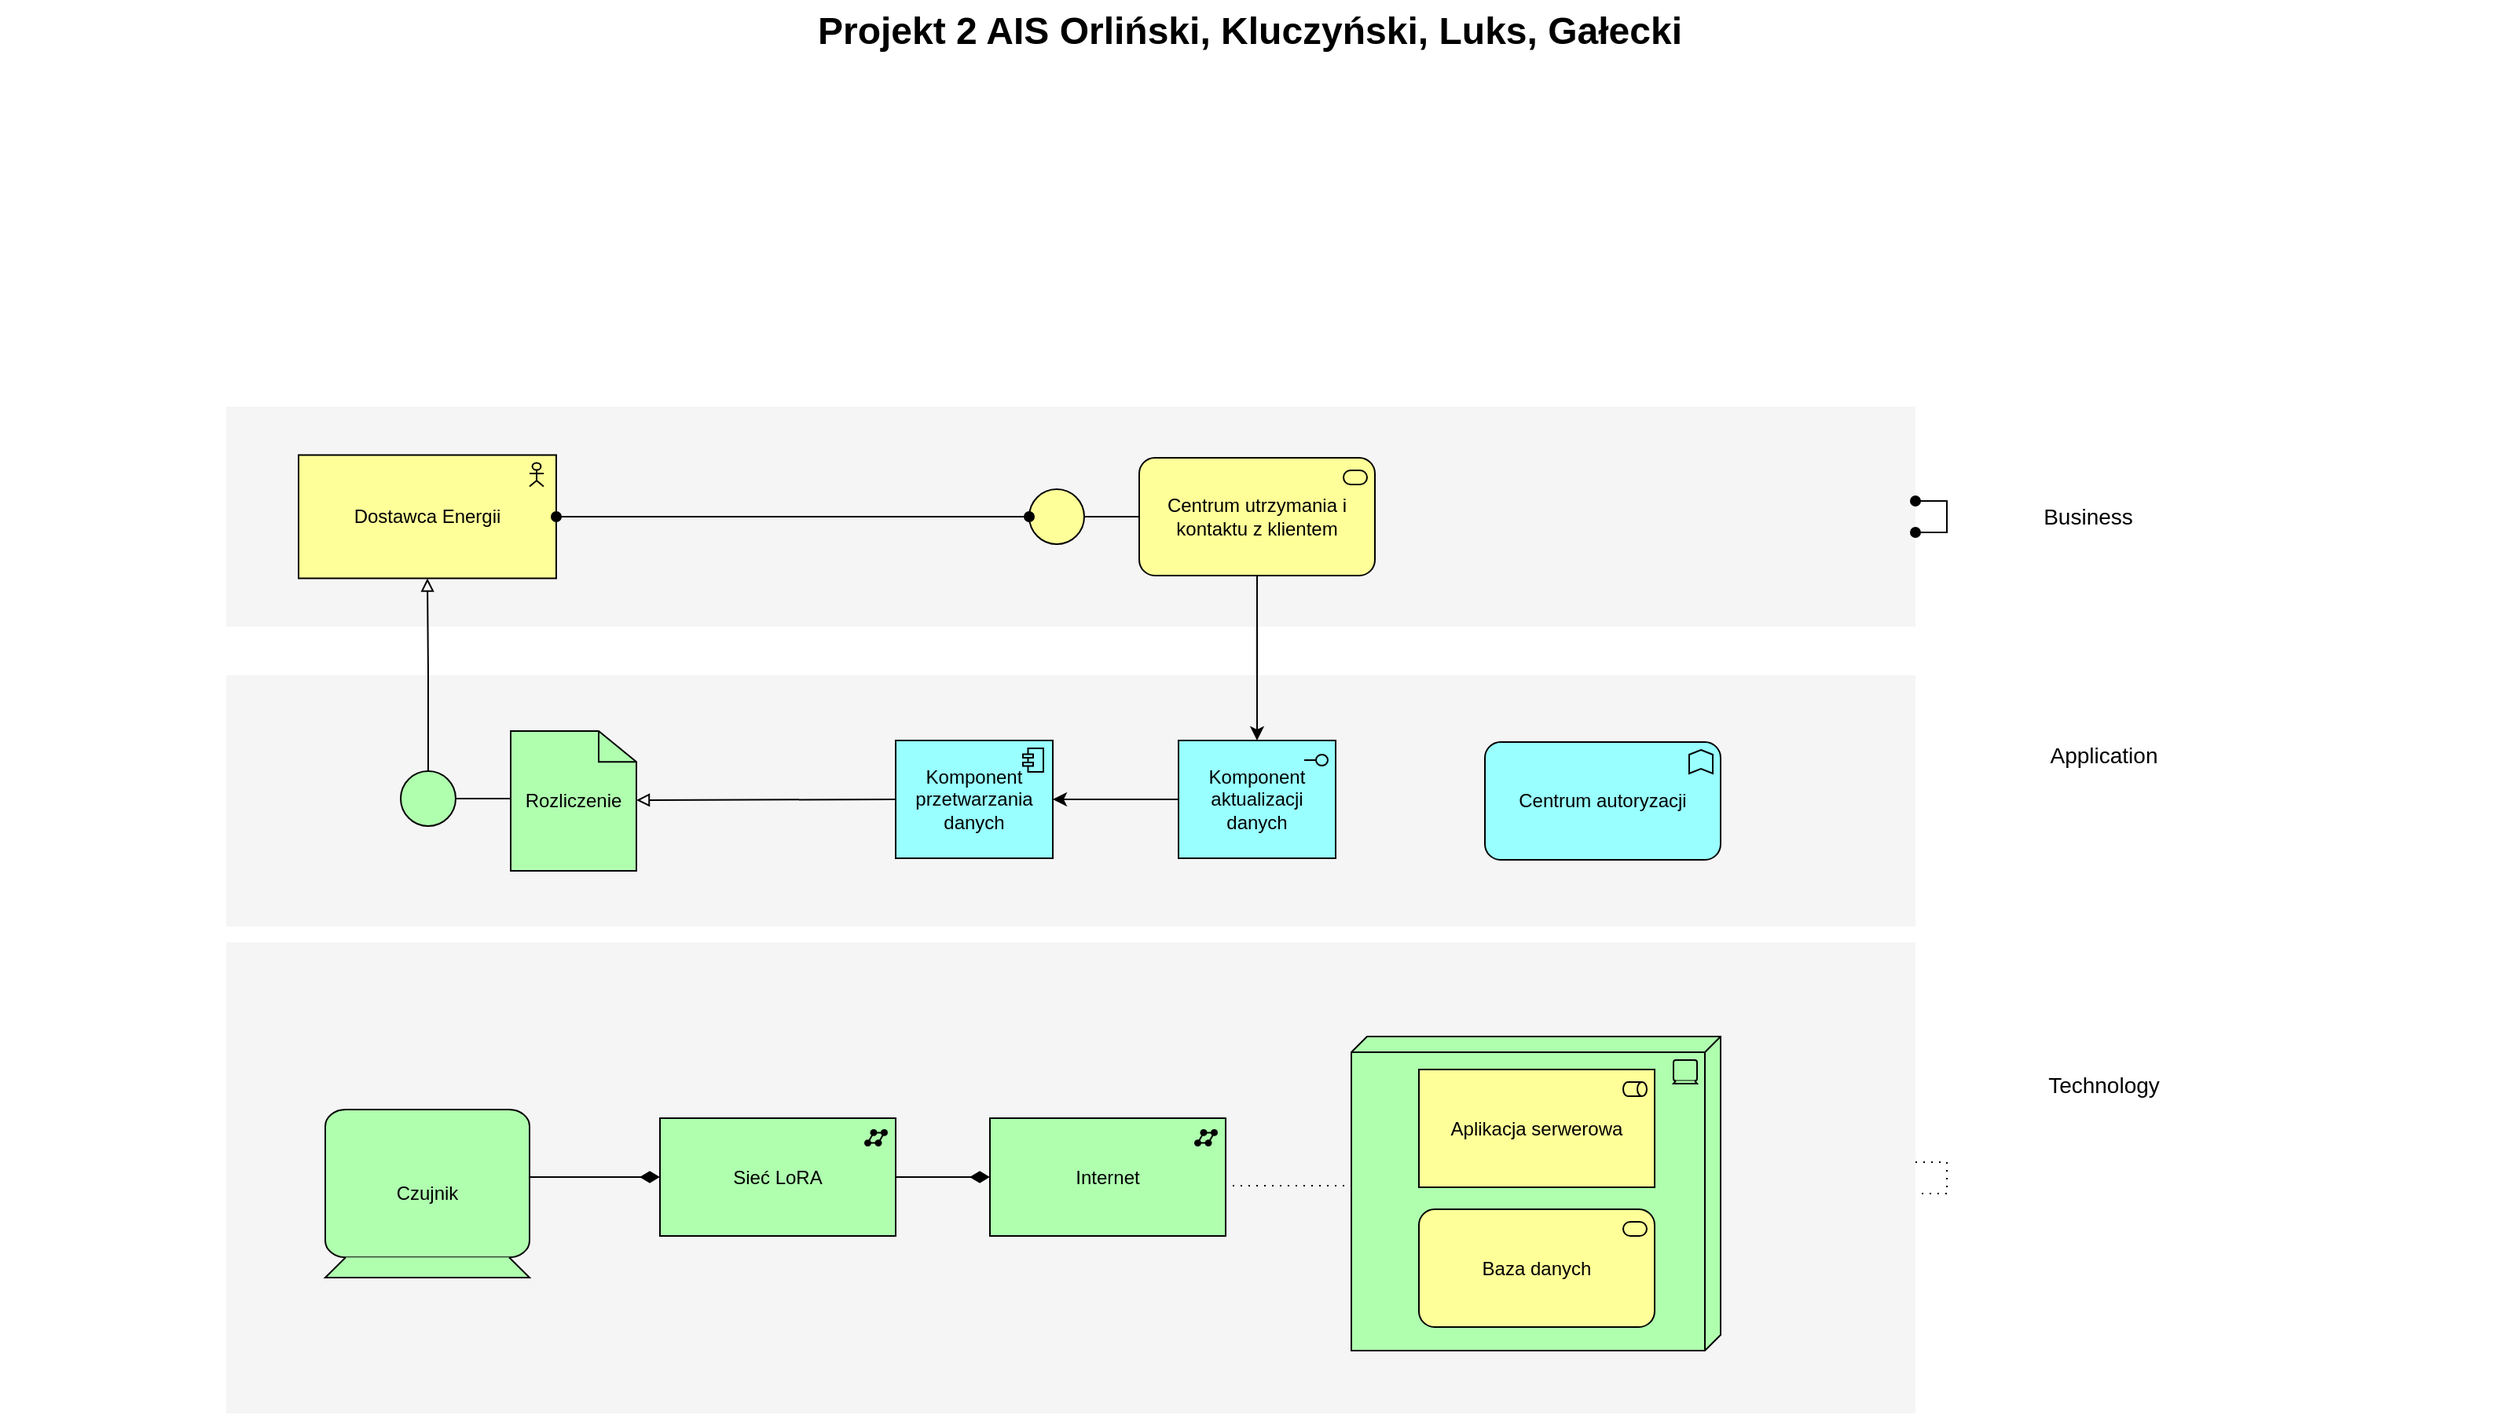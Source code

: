 <mxfile version="16.4.11" type="github" pages="3">
  <diagram id="6I0OCvxSQrVGMHxT2VVA" name="Page-1">
    <mxGraphModel dx="1038" dy="547" grid="1" gridSize="10" guides="1" tooltips="1" connect="1" arrows="1" fold="1" page="1" pageScale="1" pageWidth="827" pageHeight="1169" math="0" shadow="0">
      <root>
        <mxCell id="0" />
        <mxCell id="1" parent="0" />
        <mxCell id="dKdSaXE48SgPbhcamS2K-30" value="ś" style="whiteSpace=wrap;html=1;strokeColor=none;strokeWidth=1;fillColor=#f5f5f5;fontSize=14;" parent="1" vertex="1">
          <mxGeometry x="194" y="670" width="1075" height="300" as="geometry" />
        </mxCell>
        <mxCell id="dKdSaXE48SgPbhcamS2K-31" value="" style="whiteSpace=wrap;html=1;strokeColor=none;strokeWidth=1;fillColor=#f5f5f5;fontSize=14;" parent="1" vertex="1">
          <mxGeometry x="194" y="500" width="1075" height="160" as="geometry" />
        </mxCell>
        <mxCell id="dKdSaXE48SgPbhcamS2K-32" value="" style="whiteSpace=wrap;html=1;strokeColor=none;strokeWidth=1;fillColor=#f5f5f5;fontSize=14;" parent="1" vertex="1">
          <mxGeometry x="194" y="329" width="1075" height="140" as="geometry" />
        </mxCell>
        <mxCell id="dKdSaXE48SgPbhcamS2K-58" value="Technology" style="text;html=1;strokeColor=none;fillColor=none;align=center;verticalAlign=middle;whiteSpace=wrap;fontSize=14;" parent="1" vertex="1">
          <mxGeometry x="1269" y="751" width="240" height="20" as="geometry" />
        </mxCell>
        <mxCell id="dKdSaXE48SgPbhcamS2K-59" value="Application" style="text;html=1;strokeColor=none;fillColor=none;align=center;verticalAlign=middle;whiteSpace=wrap;fontSize=14;" parent="1" vertex="1">
          <mxGeometry x="1269" y="541" width="240" height="20" as="geometry" />
        </mxCell>
        <mxCell id="dKdSaXE48SgPbhcamS2K-60" value="Business" style="text;html=1;strokeColor=none;fillColor=none;align=center;verticalAlign=middle;whiteSpace=wrap;fontSize=14;" parent="1" vertex="1">
          <mxGeometry x="1259" y="389" width="240" height="20" as="geometry" />
        </mxCell>
        <mxCell id="dKdSaXE48SgPbhcamS2K-63" value="Projekt 2 AIS Orliński, Kluczyński, Luks, Gałecki" style="text;strokeColor=none;fillColor=none;html=1;fontSize=24;fontStyle=1;verticalAlign=middle;align=center;" parent="1" vertex="1">
          <mxGeometry x="50" y="70" width="1590" height="40" as="geometry" />
        </mxCell>
        <mxCell id="ahO0reWsOxemJVcqF28U-2" value="Dostawca Energii" style="html=1;outlineConnect=0;whiteSpace=wrap;fillColor=#ffff99;shape=mxgraph.archimate3.application;appType=actor;archiType=square;" parent="1" vertex="1">
          <mxGeometry x="240" y="359.75" width="164" height="78.5" as="geometry" />
        </mxCell>
        <mxCell id="sXgIXgti2kUsKpQdPlrc-3" style="edgeStyle=orthogonalEdgeStyle;rounded=0;orthogonalLoop=1;jettySize=auto;html=1;entryX=1.096;entryY=0.482;entryDx=0;entryDy=0;entryPerimeter=0;" parent="1" edge="1">
          <mxGeometry relative="1" as="geometry">
            <mxPoint x="605" y="399" as="sourcePoint" />
            <mxPoint x="605" y="399" as="targetPoint" />
          </mxGeometry>
        </mxCell>
        <mxCell id="hEa76QFGbj3jHGmWLN7--2" value="Sieć LoRA" style="html=1;outlineConnect=0;whiteSpace=wrap;fillColor=#AFFFAF;shape=mxgraph.archimate3.application;appType=netw;archiType=square;" parent="1" vertex="1">
          <mxGeometry x="470" y="782" width="150" height="75" as="geometry" />
        </mxCell>
        <mxCell id="hEa76QFGbj3jHGmWLN7--3" value="" style="html=1;outlineConnect=0;whiteSpace=wrap;fillColor=#AFFFAF;shape=mxgraph.archimate3.tech;techType=device;" parent="1" vertex="1">
          <mxGeometry x="910" y="730" width="235" height="200" as="geometry" />
        </mxCell>
        <mxCell id="Pn6sv-jZIRJr2TWl0VL1-1" value="Server" style="text;html=1;strokeColor=none;fillColor=none;align=center;verticalAlign=middle;whiteSpace=wrap;rounded=0;" parent="1" vertex="1">
          <mxGeometry x="1031.5" y="805" width="60" height="30" as="geometry" />
        </mxCell>
        <mxCell id="hEa76QFGbj3jHGmWLN7--5" value="Baza danych" style="html=1;outlineConnect=0;whiteSpace=wrap;fillColor=#ffff99;shape=mxgraph.archimate3.application;appType=serv;archiType=rounded;" parent="1" vertex="1">
          <mxGeometry x="953" y="840" width="150" height="75" as="geometry" />
        </mxCell>
        <mxCell id="hEa76QFGbj3jHGmWLN7--6" value="Aplikacja serwerowa" style="html=1;outlineConnect=0;whiteSpace=wrap;fillColor=#ffff99;shape=mxgraph.archimate3.application;appType=role;archiType=square;" parent="1" vertex="1">
          <mxGeometry x="953" y="751" width="150" height="75" as="geometry" />
        </mxCell>
        <mxCell id="hEa76QFGbj3jHGmWLN7--7" value="Internet" style="html=1;outlineConnect=0;whiteSpace=wrap;fillColor=#AFFFAF;shape=mxgraph.archimate3.application;appType=netw;archiType=square;" parent="1" vertex="1">
          <mxGeometry x="680" y="782" width="150" height="75" as="geometry" />
        </mxCell>
        <mxCell id="zWt8OADcYcb-By7h7sfL-2" value="Rozliczenie" style="html=1;outlineConnect=0;whiteSpace=wrap;fillColor=#AFFFAF;shape=mxgraph.archimate3.artifact;" parent="1" vertex="1">
          <mxGeometry x="375" y="535.5" width="80" height="89" as="geometry" />
        </mxCell>
        <mxCell id="i2HI3AU6_ezezdbmoYic-7" value="Czujnik" style="html=1;outlineConnect=0;whiteSpace=wrap;fillColor=#AFFFAF;shape=mxgraph.archimate3.device;" parent="1" vertex="1">
          <mxGeometry x="257" y="776.5" width="130" height="107" as="geometry" />
        </mxCell>
        <mxCell id="zWt8OADcYcb-By7h7sfL-3" value="Komponent przetwarzania danych" style="html=1;outlineConnect=0;whiteSpace=wrap;fillColor=#99ffff;shape=mxgraph.archimate.application;appType=comp" parent="1" vertex="1">
          <mxGeometry x="620" y="541.5" width="100" height="75" as="geometry" />
        </mxCell>
        <mxCell id="3JpYIU6iF7PeZoeOgeua-4" style="edgeStyle=orthogonalEdgeStyle;rounded=0;orthogonalLoop=1;jettySize=auto;html=1;" parent="1" source="3JpYIU6iF7PeZoeOgeua-1" target="zWt8OADcYcb-By7h7sfL-3" edge="1">
          <mxGeometry relative="1" as="geometry" />
        </mxCell>
        <mxCell id="3JpYIU6iF7PeZoeOgeua-1" value="Komponent aktualizacji danych" style="html=1;outlineConnect=0;whiteSpace=wrap;fillColor=#99ffff;shape=mxgraph.archimate.application;appType=interface" parent="1" vertex="1">
          <mxGeometry x="800" y="541.5" width="100" height="75" as="geometry" />
        </mxCell>
        <mxCell id="3JpYIU6iF7PeZoeOgeua-3" style="edgeStyle=orthogonalEdgeStyle;rounded=0;orthogonalLoop=1;jettySize=auto;html=1;" parent="1" source="3JpYIU6iF7PeZoeOgeua-2" target="3JpYIU6iF7PeZoeOgeua-1" edge="1">
          <mxGeometry relative="1" as="geometry" />
        </mxCell>
        <mxCell id="3JpYIU6iF7PeZoeOgeua-2" value="Centrum utrzymania i kontaktu z klientem" style="html=1;outlineConnect=0;whiteSpace=wrap;fillColor=#ffff99;shape=mxgraph.archimate3.application;appType=serv;archiType=rounded;" parent="1" vertex="1">
          <mxGeometry x="775" y="361.5" width="150" height="75" as="geometry" />
        </mxCell>
        <mxCell id="t6dWwrChC-bvEY0byo9b-1" value="" style="edgeStyle=elbowEdgeStyle;html=1;endArrow=none;elbow=vertical;dashed=1;startFill=0;dashPattern=1 4;rounded=0;" parent="1" source="dKdSaXE48SgPbhcamS2K-30" target="dKdSaXE48SgPbhcamS2K-30" edge="1">
          <mxGeometry width="160" relative="1" as="geometry">
            <mxPoint x="850" y="830" as="sourcePoint" />
            <mxPoint x="1010" y="830" as="targetPoint" />
            <Array as="points">
              <mxPoint x="910" y="820" />
            </Array>
          </mxGeometry>
        </mxCell>
        <mxCell id="3JpYIU6iF7PeZoeOgeua-8" value="" style="endArrow=block;html=1;endFill=0;edgeStyle=elbowEdgeStyle;elbow=vertical;rounded=0;exitX=0.75;exitY=1;exitDx=0;exitDy=0;exitPerimeter=0;entryX=0.5;entryY=1;entryDx=0;entryDy=0;entryPerimeter=0;" parent="1" source="3JpYIU6iF7PeZoeOgeua-14" target="ahO0reWsOxemJVcqF28U-2" edge="1">
          <mxGeometry width="160" relative="1" as="geometry">
            <mxPoint x="680" y="560" as="sourcePoint" />
            <mxPoint x="840" y="560" as="targetPoint" />
          </mxGeometry>
        </mxCell>
        <mxCell id="t6dWwrChC-bvEY0byo9b-2" value="" style="edgeStyle=elbowEdgeStyle;html=1;endArrow=none;elbow=vertical;dashed=1;startFill=0;dashPattern=1 4;rounded=0;exitX=1;exitY=0.5;exitDx=0;exitDy=0;exitPerimeter=0;entryX=0;entryY=0.5;entryDx=0;entryDy=0;entryPerimeter=0;" parent="1" source="hEa76QFGbj3jHGmWLN7--7" target="hEa76QFGbj3jHGmWLN7--3" edge="1">
          <mxGeometry width="160" relative="1" as="geometry">
            <mxPoint x="810" y="760" as="sourcePoint" />
            <mxPoint x="970" y="760" as="targetPoint" />
          </mxGeometry>
        </mxCell>
        <mxCell id="3JpYIU6iF7PeZoeOgeua-10" value="Centrum autoryzacji" style="html=1;outlineConnect=0;whiteSpace=wrap;fillColor=#99ffff;shape=mxgraph.archimate3.application;appType=func;archiType=rounded;" parent="1" vertex="1">
          <mxGeometry x="995" y="542.5" width="150" height="75" as="geometry" />
        </mxCell>
        <mxCell id="t6dWwrChC-bvEY0byo9b-4" value="" style="html=1;endArrow=diamondThin;endFill=1;edgeStyle=elbowEdgeStyle;elbow=vertical;endSize=10;rounded=0;" edge="1" parent="1" source="i2HI3AU6_ezezdbmoYic-7" target="hEa76QFGbj3jHGmWLN7--2">
          <mxGeometry width="160" relative="1" as="geometry">
            <mxPoint x="390" y="810" as="sourcePoint" />
            <mxPoint x="550" y="810" as="targetPoint" />
          </mxGeometry>
        </mxCell>
        <mxCell id="3JpYIU6iF7PeZoeOgeua-12" value="" style="endArrow=oval;html=1;endFill=1;startArrow=oval;startFill=1;edgeStyle=elbowEdgeStyle;elbow=vertical;rounded=0;" parent="1" source="dKdSaXE48SgPbhcamS2K-32" target="dKdSaXE48SgPbhcamS2K-32" edge="1">
          <mxGeometry width="100" height="75" relative="1" as="geometry">
            <mxPoint x="710" y="685" as="sourcePoint" />
            <mxPoint x="810" y="610" as="targetPoint" />
          </mxGeometry>
        </mxCell>
        <mxCell id="3JpYIU6iF7PeZoeOgeua-14" value="" style="html=1;outlineConnect=0;whiteSpace=wrap;fillColor=#AFFFAF;shape=mxgraph.archimate3.interface;rotation=-180;" parent="1" vertex="1">
          <mxGeometry x="305" y="561" width="70" height="35" as="geometry" />
        </mxCell>
        <mxCell id="t6dWwrChC-bvEY0byo9b-6" value="" style="html=1;endArrow=diamondThin;endFill=1;edgeStyle=elbowEdgeStyle;elbow=vertical;endSize=10;rounded=0;exitX=1;exitY=0.5;exitDx=0;exitDy=0;exitPerimeter=0;" edge="1" parent="1" source="hEa76QFGbj3jHGmWLN7--2" target="hEa76QFGbj3jHGmWLN7--7">
          <mxGeometry width="160" relative="1" as="geometry">
            <mxPoint x="397" y="829.571" as="sourcePoint" />
            <mxPoint x="480" y="829.571" as="targetPoint" />
          </mxGeometry>
        </mxCell>
        <mxCell id="JijnRf7ahmSGxxIVqaU--1" value="" style="html=1;outlineConnect=0;whiteSpace=wrap;fillColor=#ffff99;shape=mxgraph.archimate3.interface;rotation=-180;" vertex="1" parent="1">
          <mxGeometry x="705" y="381.5" width="70" height="35" as="geometry" />
        </mxCell>
        <mxCell id="JijnRf7ahmSGxxIVqaU--2" value="" style="endArrow=oval;html=1;endFill=1;startArrow=oval;startFill=1;edgeStyle=elbowEdgeStyle;elbow=vertical;rounded=0;entryX=1;entryY=0.5;entryDx=0;entryDy=0;entryPerimeter=0;exitX=1;exitY=0.5;exitDx=0;exitDy=0;exitPerimeter=0;" edge="1" parent="1" source="JijnRf7ahmSGxxIVqaU--1" target="ahO0reWsOxemJVcqF28U-2">
          <mxGeometry width="100" height="75" relative="1" as="geometry">
            <mxPoint x="650" y="625" as="sourcePoint" />
            <mxPoint x="750" y="550" as="targetPoint" />
          </mxGeometry>
        </mxCell>
        <mxCell id="JijnRf7ahmSGxxIVqaU--3" value="" style="endArrow=block;html=1;endFill=0;edgeStyle=elbowEdgeStyle;elbow=vertical;rounded=0;entryX=1;entryY=0.5;entryDx=0;entryDy=0;entryPerimeter=0;exitX=0;exitY=0.5;exitDx=0;exitDy=0;exitPerimeter=0;" edge="1" parent="1" source="zWt8OADcYcb-By7h7sfL-3" target="zWt8OADcYcb-By7h7sfL-2">
          <mxGeometry width="100" height="75" relative="1" as="geometry">
            <mxPoint x="650" y="625" as="sourcePoint" />
            <mxPoint x="750" y="550" as="targetPoint" />
          </mxGeometry>
        </mxCell>
      </root>
    </mxGraphModel>
  </diagram>
  <diagram id="Rj4UK-N0BYkfmdA8-GZY" name="Page-2">
    <mxGraphModel dx="1186" dy="795" grid="1" gridSize="10" guides="1" tooltips="1" connect="1" arrows="1" fold="1" page="1" pageScale="1" pageWidth="827" pageHeight="1169" math="0" shadow="0">
      <root>
        <mxCell id="FyKaWNk-mGFr27hcivGA-0" />
        <mxCell id="FyKaWNk-mGFr27hcivGA-1" parent="FyKaWNk-mGFr27hcivGA-0" />
        <object placeholders="1" c4Name="System zbierania danych z bezprzewodowych mierników" c4Type="Software System" c4Description="zbieranie danych i naliczanie należności za zużyte medium." label="&lt;font style=&quot;font-size: 16px&quot;&gt;&lt;b&gt;%c4Name%&lt;/b&gt;&lt;/font&gt;&lt;div&gt;[%c4Type%]&lt;/div&gt;&lt;br&gt;&lt;div&gt;&lt;font style=&quot;font-size: 11px&quot;&gt;&lt;font color=&quot;#cccccc&quot;&gt;%c4Description%&lt;/font&gt;&lt;/div&gt;" id="U-1FjbLWNZ5ldc8yAcbC-0">
          <mxCell style="rounded=1;whiteSpace=wrap;html=1;labelBackgroundColor=none;fillColor=#1061B0;fontColor=#ffffff;align=center;arcSize=10;strokeColor=#0D5091;metaEdit=1;resizable=0;points=[[0.25,0,0],[0.5,0,0],[0.75,0,0],[1,0.25,0],[1,0.5,0],[1,0.75,0],[0.75,1,0],[0.5,1,0],[0.25,1,0],[0,0.75,0],[0,0.5,0],[0,0.25,0]];" vertex="1" parent="FyKaWNk-mGFr27hcivGA-1">
            <mxGeometry x="294" y="40" width="240" height="120" as="geometry" />
          </mxCell>
        </object>
        <object placeholders="1" c4Name="Dostawca mediów" c4Type="Software System" c4Description="Odbierający informacje o użyciu czujników" label="&lt;font style=&quot;font-size: 16px&quot;&gt;&lt;b&gt;%c4Name%&lt;/b&gt;&lt;/font&gt;&lt;div&gt;[%c4Type%]&lt;/div&gt;&lt;br&gt;&lt;div&gt;&lt;font style=&quot;font-size: 11px&quot;&gt;&lt;font color=&quot;#cccccc&quot;&gt;%c4Description%&lt;/font&gt;&lt;/div&gt;" id="U-1FjbLWNZ5ldc8yAcbC-1">
          <mxCell style="rounded=1;whiteSpace=wrap;html=1;labelBackgroundColor=none;fillColor=#8C8496;fontColor=#ffffff;align=center;arcSize=10;strokeColor=#736782;metaEdit=1;resizable=0;points=[[0.25,0,0],[0.5,0,0],[0.75,0,0],[1,0.25,0],[1,0.5,0],[1,0.75,0],[0.75,1,0],[0.5,1,0],[0.25,1,0],[0,0.75,0],[0,0.5,0],[0,0.25,0]];" vertex="1" parent="FyKaWNk-mGFr27hcivGA-1">
            <mxGeometry x="80" y="270" width="240" height="120" as="geometry" />
          </mxCell>
        </object>
        <object placeholders="1" c4Type="Relationship" c4Description="Przekazuje dane do dostawcy" label="&lt;div style=&quot;text-align: left&quot;&gt;&lt;div style=&quot;text-align: center&quot;&gt;&lt;b&gt;%c4Description%&lt;/b&gt;&lt;/div&gt;" id="U-1FjbLWNZ5ldc8yAcbC-2">
          <mxCell style="endArrow=blockThin;html=1;fontSize=10;fontColor=#404040;strokeWidth=1;endFill=1;strokeColor=#828282;elbow=vertical;metaEdit=1;endSize=14;startSize=14;jumpStyle=arc;jumpSize=16;rounded=0;edgeStyle=orthogonalEdgeStyle;exitX=-0.012;exitY=0.558;exitDx=0;exitDy=0;exitPerimeter=0;entryX=0.5;entryY=0;entryDx=0;entryDy=0;entryPerimeter=0;" edge="1" parent="FyKaWNk-mGFr27hcivGA-1" source="U-1FjbLWNZ5ldc8yAcbC-0" target="U-1FjbLWNZ5ldc8yAcbC-1">
            <mxGeometry x="0.091" width="240" relative="1" as="geometry">
              <mxPoint x="100" y="290" as="sourcePoint" />
              <mxPoint x="340" y="290" as="targetPoint" />
              <Array as="points">
                <mxPoint x="200" y="107" />
              </Array>
              <mxPoint as="offset" />
            </mxGeometry>
          </mxCell>
        </object>
        <object placeholders="1" c4Name="System czujników" c4Type="Mierniki" c4Technology="gazu, ciepła i energii energetycznej" c4Description="System czujników zbierających dane" label="&lt;font style=&quot;font-size: 16px&quot;&gt;&lt;b&gt;%c4Name%&lt;/b&gt;&lt;/font&gt;&lt;div&gt;[%c4Type%: %c4Technology%]&lt;/div&gt;&lt;br&gt;&lt;div&gt;&lt;font style=&quot;font-size: 11px&quot;&gt;&lt;font color=&quot;#E6E6E6&quot;&gt;%c4Description%&lt;/font&gt;&lt;/div&gt;" id="U-1FjbLWNZ5ldc8yAcbC-3">
          <mxCell style="rounded=1;whiteSpace=wrap;html=1;fontSize=11;labelBackgroundColor=none;fillColor=#23A2D9;fontColor=#ffffff;align=center;arcSize=10;strokeColor=#0E7DAD;metaEdit=1;resizable=0;points=[[0.25,0,0],[0.5,0,0],[0.75,0,0],[1,0.25,0],[1,0.5,0],[1,0.75,0],[0.75,1,0],[0.5,1,0],[0.25,1,0],[0,0.75,0],[0,0.5,0],[0,0.25,0]];" vertex="1" parent="FyKaWNk-mGFr27hcivGA-1">
            <mxGeometry x="550" y="270" width="240" height="120" as="geometry" />
          </mxCell>
        </object>
        <object placeholders="1" c4Type="Relationship" c4Description="Cykliczne przesyłanie danych&#xa;o żużyciu" label="&lt;div style=&quot;text-align: left&quot;&gt;&lt;div style=&quot;text-align: center&quot;&gt;&lt;b&gt;%c4Description%&lt;/b&gt;&lt;/div&gt;" id="U-1FjbLWNZ5ldc8yAcbC-4">
          <mxCell style="endArrow=blockThin;html=1;fontSize=10;fontColor=#404040;strokeWidth=1;endFill=1;strokeColor=#828282;elbow=vertical;metaEdit=1;endSize=14;startSize=14;jumpStyle=arc;jumpSize=16;rounded=0;edgeStyle=orthogonalEdgeStyle;entryX=1;entryY=0.5;entryDx=0;entryDy=0;entryPerimeter=0;" edge="1" parent="FyKaWNk-mGFr27hcivGA-1" source="U-1FjbLWNZ5ldc8yAcbC-3" target="U-1FjbLWNZ5ldc8yAcbC-0">
            <mxGeometry x="-0.43" width="240" relative="1" as="geometry">
              <mxPoint x="670" y="30" as="sourcePoint" />
              <mxPoint x="670" y="30" as="targetPoint" />
              <Array as="points">
                <mxPoint x="680" y="100" />
              </Array>
              <mxPoint as="offset" />
            </mxGeometry>
          </mxCell>
        </object>
        <object placeholders="1" c4Type="Relationship" c4Description="Informacje o zasadach rozliczenia" label="&lt;div style=&quot;text-align: left&quot;&gt;&lt;div style=&quot;text-align: center&quot;&gt;&lt;b&gt;%c4Description%&lt;/b&gt;&lt;/div&gt;" id="U-1FjbLWNZ5ldc8yAcbC-5">
          <mxCell style="endArrow=blockThin;html=1;fontSize=10;fontColor=#404040;strokeWidth=1;endFill=1;strokeColor=#828282;elbow=vertical;metaEdit=1;endSize=14;startSize=14;jumpStyle=arc;jumpSize=16;rounded=0;edgeStyle=orthogonalEdgeStyle;entryX=0.5;entryY=1;entryDx=0;entryDy=0;entryPerimeter=0;" edge="1" parent="FyKaWNk-mGFr27hcivGA-1" target="U-1FjbLWNZ5ldc8yAcbC-0">
            <mxGeometry width="240" relative="1" as="geometry">
              <mxPoint x="320" y="330" as="sourcePoint" />
              <mxPoint x="560" y="330" as="targetPoint" />
              <Array as="points">
                <mxPoint x="320" y="310" />
                <mxPoint x="414" y="310" />
              </Array>
            </mxGeometry>
          </mxCell>
        </object>
        <object placeholders="1" c4Name="Dostawca mediów" c4Type="Software System" c4Description="Odbierający informacje o użyciu czujników" label="&lt;font style=&quot;font-size: 16px&quot;&gt;&lt;b&gt;%c4Name%&lt;/b&gt;&lt;/font&gt;&lt;div&gt;[%c4Type%]&lt;/div&gt;&lt;br&gt;&lt;div&gt;&lt;font style=&quot;font-size: 11px&quot;&gt;&lt;font color=&quot;#cccccc&quot;&gt;%c4Description%&lt;/font&gt;&lt;/div&gt;" id="U-1FjbLWNZ5ldc8yAcbC-6">
          <mxCell style="rounded=1;whiteSpace=wrap;html=1;labelBackgroundColor=none;fillColor=#8C8496;fontColor=#ffffff;align=center;arcSize=10;strokeColor=#736782;metaEdit=1;resizable=0;points=[[0.25,0,0],[0.5,0,0],[0.75,0,0],[1,0.25,0],[1,0.5,0],[1,0.75,0],[0.75,1,0],[0.5,1,0],[0.25,1,0],[0,0.75,0],[0,0.5,0],[0,0.25,0]];" vertex="1" parent="FyKaWNk-mGFr27hcivGA-1">
            <mxGeometry x="69" y="1010" width="240" height="120" as="geometry" />
          </mxCell>
        </object>
        <object placeholders="1" c4Name="System czujników" c4Type="Mierniki" c4Technology="gazu, ciepła i energii energetycznej" c4Description="System czujników zbierających dane" label="&lt;font style=&quot;font-size: 16px&quot;&gt;&lt;b&gt;%c4Name%&lt;/b&gt;&lt;/font&gt;&lt;div&gt;[%c4Type%: %c4Technology%]&lt;/div&gt;&lt;br&gt;&lt;div&gt;&lt;font style=&quot;font-size: 11px&quot;&gt;&lt;font color=&quot;#E6E6E6&quot;&gt;%c4Description%&lt;/font&gt;&lt;/div&gt;" id="U-1FjbLWNZ5ldc8yAcbC-7">
          <mxCell style="rounded=1;whiteSpace=wrap;html=1;fontSize=11;labelBackgroundColor=none;fillColor=#23A2D9;fontColor=#ffffff;align=center;arcSize=10;strokeColor=#0E7DAD;metaEdit=1;resizable=0;points=[[0.25,0,0],[0.5,0,0],[0.75,0,0],[1,0.25,0],[1,0.5,0],[1,0.75,0],[0.75,1,0],[0.5,1,0],[0.25,1,0],[0,0.75,0],[0,0.5,0],[0,0.25,0]];" vertex="1" parent="FyKaWNk-mGFr27hcivGA-1">
            <mxGeometry x="489" y="1010" width="240" height="120" as="geometry" />
          </mxCell>
        </object>
        <object placeholders="1" c4Name="System zbierania danych z bezprzewodowych mierników" c4Type="SystemScopeBoundary" c4Application="zbieranie danych i naliczanie należności za zużyte medium" label="&lt;font style=&quot;font-size: 16px&quot;&gt;&lt;b&gt;&lt;div style=&quot;text-align: left&quot;&gt;%c4Name%&lt;/div&gt;&lt;/b&gt;&lt;/font&gt;&lt;div style=&quot;text-align: left&quot;&gt;[%c4Application%]&lt;/div&gt;" id="U-1FjbLWNZ5ldc8yAcbC-8">
          <mxCell style="rounded=1;fontSize=11;whiteSpace=wrap;html=1;dashed=1;arcSize=20;fillColor=none;strokeColor=#666666;fontColor=#333333;labelBackgroundColor=none;align=left;verticalAlign=bottom;labelBorderColor=none;spacingTop=0;spacing=10;dashPattern=8 4;metaEdit=1;rotatable=0;perimeter=rectanglePerimeter;noLabel=0;labelPadding=0;allowArrows=0;connectable=0;expand=0;recursiveResize=0;editable=1;pointerEvents=0;absoluteArcSize=1;points=[[0.25,0,0],[0.5,0,0],[0.75,0,0],[1,0.25,0],[1,0.5,0],[1,0.75,0],[0.75,1,0],[0.5,1,0],[0.25,1,0],[0,0.75,0],[0,0.5,0],[0,0.25,0]];" vertex="1" parent="FyKaWNk-mGFr27hcivGA-1">
            <mxGeometry x="59" y="480" width="710" height="440" as="geometry" />
          </mxCell>
        </object>
        <object placeholders="1" c4Type="Baza Danych" c4Container="Container " c4Technology="e.g. Oracle Database 12" c4Description="Przechowywanie danych" label="&lt;font style=&quot;font-size: 16px&quot;&gt;&lt;b&gt;%c4Type%&lt;/font&gt;&lt;div&gt;[%c4Container%:&amp;nbsp;%c4Technology%]&lt;/div&gt;&lt;br&gt;&lt;div&gt;&lt;font style=&quot;font-size: 11px&quot;&gt;&lt;font color=&quot;#E6E6E6&quot;&gt;%c4Description%&lt;/font&gt;&lt;/div&gt;" id="U-1FjbLWNZ5ldc8yAcbC-9">
          <mxCell style="shape=cylinder3;size=15;whiteSpace=wrap;html=1;boundedLbl=1;rounded=0;labelBackgroundColor=none;fillColor=#23A2D9;fontSize=12;fontColor=#ffffff;align=center;strokeColor=#0E7DAD;metaEdit=1;points=[[0.5,0,0],[1,0.25,0],[1,0.5,0],[1,0.75,0],[0.5,1,0],[0,0.75,0],[0,0.5,0],[0,0.25,0]];resizable=0;" vertex="1" parent="FyKaWNk-mGFr27hcivGA-1">
            <mxGeometry x="79" y="520" width="240" height="120" as="geometry" />
          </mxCell>
        </object>
        <object c4Name="Aplikacja serwerowa" c4Type="Container" c4Technology="e.g. Python." c4Description="Aplikacja pobierające dane z czujników i &#xa;zapisująca w bazie danych. Dodatkowo nalicza opłaty." label="&lt;font style=&quot;font-size: 16px&quot;&gt;&lt;b&gt;%c4Name%&lt;/b&gt;&lt;/font&gt;&lt;div&gt;[%c4Type%: %c4Technology%]&lt;/div&gt;&lt;br&gt;&lt;div&gt;&lt;font style=&quot;font-size: 11px&quot;&gt;&lt;font color=&quot;#E6E6E6&quot;&gt;%c4Description%&lt;/font&gt;&lt;/div&gt;" placeholders="1" id="U-1FjbLWNZ5ldc8yAcbC-10">
          <mxCell style="rounded=1;whiteSpace=wrap;html=1;fontSize=11;labelBackgroundColor=none;fillColor=#23A2D9;fontColor=#ffffff;align=center;arcSize=10;strokeColor=#0E7DAD;metaEdit=1;resizable=0;points=[[0.25,0,0],[0.5,0,0],[0.75,0,0],[1,0.25,0],[1,0.5,0],[1,0.75,0],[0.75,1,0],[0.5,1,0],[0.25,1,0],[0,0.75,0],[0,0.5,0],[0,0.25,0]];" vertex="1" parent="FyKaWNk-mGFr27hcivGA-1">
            <mxGeometry x="519" y="520" width="240" height="120" as="geometry" />
          </mxCell>
        </object>
        <object placeholders="1" c4Type="Relationship" c4Description="Zapis danych o zużyciu" label="&lt;div style=&quot;text-align: left&quot;&gt;&lt;div style=&quot;text-align: center&quot;&gt;&lt;b&gt;%c4Description%&lt;/b&gt;&lt;/div&gt;" id="U-1FjbLWNZ5ldc8yAcbC-11">
          <mxCell style="endArrow=blockThin;html=1;fontSize=10;fontColor=#404040;strokeWidth=1;endFill=1;strokeColor=#828282;elbow=vertical;metaEdit=1;endSize=14;startSize=14;jumpStyle=arc;jumpSize=16;rounded=0;edgeStyle=orthogonalEdgeStyle;entryX=1.004;entryY=0.325;entryDx=0;entryDy=0;entryPerimeter=0;" edge="1" parent="FyKaWNk-mGFr27hcivGA-1" source="U-1FjbLWNZ5ldc8yAcbC-10" target="U-1FjbLWNZ5ldc8yAcbC-9">
            <mxGeometry width="240" relative="1" as="geometry">
              <mxPoint x="269" y="580" as="sourcePoint" />
              <mxPoint x="329" y="560" as="targetPoint" />
              <Array as="points">
                <mxPoint x="329" y="560" />
                <mxPoint x="329" y="559" />
              </Array>
            </mxGeometry>
          </mxCell>
        </object>
        <object placeholders="1" c4Type="Relationship" c4Description="Pobieranie danych o taryfie klienta" label="&lt;div style=&quot;text-align: left&quot;&gt;&lt;div style=&quot;text-align: center&quot;&gt;&lt;b&gt;%c4Description%&lt;/b&gt;&lt;/div&gt;" id="U-1FjbLWNZ5ldc8yAcbC-12">
          <mxCell style="endArrow=blockThin;html=1;fontSize=10;fontColor=#404040;strokeWidth=1;endFill=1;strokeColor=#828282;elbow=vertical;metaEdit=1;endSize=14;startSize=14;jumpStyle=arc;jumpSize=16;rounded=0;edgeStyle=orthogonalEdgeStyle;entryX=0;entryY=0.75;entryDx=0;entryDy=0;entryPerimeter=0;exitX=1;exitY=0.75;exitDx=0;exitDy=0;exitPerimeter=0;" edge="1" parent="FyKaWNk-mGFr27hcivGA-1" source="U-1FjbLWNZ5ldc8yAcbC-9" target="U-1FjbLWNZ5ldc8yAcbC-10">
            <mxGeometry width="240" relative="1" as="geometry">
              <mxPoint x="329" y="610" as="sourcePoint" />
              <mxPoint x="509" y="610" as="targetPoint" />
            </mxGeometry>
          </mxCell>
        </object>
        <object placeholders="1" c4Type="Relationship" c4Description="Informacje o naliczonych opłatach" label="&lt;div style=&quot;text-align: left&quot;&gt;&lt;div style=&quot;text-align: center&quot;&gt;&lt;b&gt;%c4Description%&lt;/b&gt;&lt;/div&gt;" id="U-1FjbLWNZ5ldc8yAcbC-13">
          <mxCell style="endArrow=blockThin;html=1;fontSize=10;fontColor=#404040;strokeWidth=1;endFill=1;strokeColor=#828282;elbow=vertical;metaEdit=1;endSize=14;startSize=14;jumpStyle=arc;jumpSize=16;rounded=0;edgeStyle=orthogonalEdgeStyle;entryX=1;entryY=0.25;entryDx=0;entryDy=0;entryPerimeter=0;dashed=1;" edge="1" parent="FyKaWNk-mGFr27hcivGA-1" target="U-1FjbLWNZ5ldc8yAcbC-6">
            <mxGeometry width="240" relative="1" as="geometry">
              <mxPoint x="589" y="640" as="sourcePoint" />
              <mxPoint x="829" y="640" as="targetPoint" />
            </mxGeometry>
          </mxCell>
        </object>
        <object placeholders="1" c4Type="Relationship" c4Technology="e.g. JSON/LoraWAN" c4Description="Dane o zużyciu mediów z czujników" label="&lt;div style=&quot;text-align: left&quot;&gt;&lt;div style=&quot;text-align: center&quot;&gt;&lt;b&gt;%c4Description%&lt;/b&gt;&lt;/div&gt;&lt;div style=&quot;text-align: center&quot;&gt;[%c4Technology%]&lt;/div&gt;&lt;/div&gt;" id="U-1FjbLWNZ5ldc8yAcbC-14">
          <mxCell style="endArrow=blockThin;html=1;fontSize=10;fontColor=#404040;strokeWidth=1;endFill=1;strokeColor=#828282;elbow=vertical;metaEdit=1;endSize=14;startSize=14;jumpStyle=arc;jumpSize=16;rounded=0;edgeStyle=orthogonalEdgeStyle;entryX=0.625;entryY=1.008;entryDx=0;entryDy=0;entryPerimeter=0;exitX=0.75;exitY=0;exitDx=0;exitDy=0;exitPerimeter=0;" edge="1" parent="FyKaWNk-mGFr27hcivGA-1" source="U-1FjbLWNZ5ldc8yAcbC-7" target="U-1FjbLWNZ5ldc8yAcbC-10">
            <mxGeometry width="240" relative="1" as="geometry">
              <mxPoint x="549" y="810" as="sourcePoint" />
              <mxPoint x="789" y="810" as="targetPoint" />
            </mxGeometry>
          </mxCell>
        </object>
        <object placeholders="1" c4Type="Relationship" c4Description="Aktualizacje danych o taryfie użytkowników" label="&lt;div style=&quot;text-align: left&quot;&gt;&lt;div style=&quot;text-align: center&quot;&gt;&lt;b&gt;%c4Description%&lt;/b&gt;&lt;/div&gt;" id="U-1FjbLWNZ5ldc8yAcbC-15">
          <mxCell style="endArrow=blockThin;html=1;fontSize=10;fontColor=#404040;strokeWidth=1;endFill=1;strokeColor=#828282;elbow=vertical;metaEdit=1;endSize=14;startSize=14;jumpStyle=arc;jumpSize=16;rounded=0;edgeStyle=orthogonalEdgeStyle;dashed=1;entryX=0.308;entryY=1;entryDx=0;entryDy=0;entryPerimeter=0;" edge="1" parent="FyKaWNk-mGFr27hcivGA-1" source="U-1FjbLWNZ5ldc8yAcbC-6" target="U-1FjbLWNZ5ldc8yAcbC-10">
            <mxGeometry width="240" relative="1" as="geometry">
              <mxPoint x="189" y="770" as="sourcePoint" />
              <mxPoint x="189" y="770" as="targetPoint" />
              <Array as="points">
                <mxPoint x="189" y="730" />
                <mxPoint x="593" y="730" />
              </Array>
            </mxGeometry>
          </mxCell>
        </object>
      </root>
    </mxGraphModel>
  </diagram>
  <diagram id="yh2DA_bw9gfELSSz6UMg" name="Page-3">
    <mxGraphModel dx="1186" dy="795" grid="1" gridSize="10" guides="1" tooltips="1" connect="1" arrows="1" fold="1" page="1" pageScale="1" pageWidth="827" pageHeight="1169" math="0" shadow="0">
      <root>
        <mxCell id="EpcJO2NXrh-bqKvKhcvD-0" />
        <mxCell id="EpcJO2NXrh-bqKvKhcvD-1" parent="EpcJO2NXrh-bqKvKhcvD-0" />
        <object placeholders="1" c4Name="Aplikacja Serwerowa" c4Type="ContainerScopeBoundary" c4Application="Aplikacja odpowiedzialna za nadzór nad zbieraniem danych " label="&lt;font style=&quot;font-size: 16px&quot;&gt;&lt;b&gt;&lt;div style=&quot;text-align: left&quot;&gt;%c4Name%&lt;/div&gt;&lt;/b&gt;&lt;/font&gt;&lt;div style=&quot;text-align: left&quot;&gt;[%c4Application%]&lt;/div&gt;" id="EpcJO2NXrh-bqKvKhcvD-2">
          <mxCell style="rounded=1;fontSize=11;whiteSpace=wrap;html=1;dashed=1;arcSize=20;fillColor=none;strokeColor=#666666;fontColor=#333333;labelBackgroundColor=none;align=left;verticalAlign=bottom;labelBorderColor=none;spacingTop=0;spacing=10;dashPattern=8 4;metaEdit=1;rotatable=0;perimeter=rectanglePerimeter;noLabel=0;labelPadding=0;allowArrows=0;connectable=0;expand=0;recursiveResize=0;editable=1;pointerEvents=0;absoluteArcSize=1;points=[[0.25,0,0],[0.5,0,0],[0.75,0,0],[1,0.25,0],[1,0.5,0],[1,0.75,0],[0.75,1,0],[0.5,1,0],[0.25,1,0],[0,0.75,0],[0,0.5,0],[0,0.25,0]];" vertex="1" parent="EpcJO2NXrh-bqKvKhcvD-1">
            <mxGeometry x="40" y="40" width="760" height="600" as="geometry" />
          </mxCell>
        </object>
        <object placeholders="1" c4Name="System czujników" c4Type="Mierniki" c4Technology="gazu, ciepła i energii energetycznej" c4Description="System czujników zbierających dane" label="&lt;font style=&quot;font-size: 16px&quot;&gt;&lt;b&gt;%c4Name%&lt;/b&gt;&lt;/font&gt;&lt;div&gt;[%c4Type%: %c4Technology%]&lt;/div&gt;&lt;br&gt;&lt;div&gt;&lt;font style=&quot;font-size: 11px&quot;&gt;&lt;font color=&quot;#E6E6E6&quot;&gt;%c4Description%&lt;/font&gt;&lt;/div&gt;" id="EpcJO2NXrh-bqKvKhcvD-3">
          <mxCell style="rounded=1;whiteSpace=wrap;html=1;fontSize=11;labelBackgroundColor=none;fillColor=#23A2D9;fontColor=#ffffff;align=center;arcSize=10;strokeColor=#0E7DAD;metaEdit=1;resizable=0;points=[[0.25,0,0],[0.5,0,0],[0.75,0,0],[1,0.25,0],[1,0.5,0],[1,0.75,0],[0.75,1,0],[0.5,1,0],[0.25,1,0],[0,0.75,0],[0,0.5,0],[0,0.25,0]];" vertex="1" parent="EpcJO2NXrh-bqKvKhcvD-1">
            <mxGeometry x="300" y="760" width="240" height="120" as="geometry" />
          </mxCell>
        </object>
        <object placeholders="1" c4Type="Relationship" c4Technology="e.g. JSON/LoraWAN" c4Description="Przesyłanie danych o zużyciu" label="&lt;div style=&quot;text-align: left&quot;&gt;&lt;div style=&quot;text-align: center&quot;&gt;&lt;b&gt;%c4Description%&lt;/b&gt;&lt;/div&gt;&lt;div style=&quot;text-align: center&quot;&gt;[%c4Technology%]&lt;/div&gt;&lt;/div&gt;" id="EpcJO2NXrh-bqKvKhcvD-4">
          <mxCell style="endArrow=blockThin;html=1;fontSize=10;fontColor=#404040;strokeWidth=1;endFill=1;strokeColor=#828282;elbow=vertical;metaEdit=1;endSize=14;startSize=14;jumpStyle=arc;jumpSize=16;rounded=0;edgeStyle=orthogonalEdgeStyle;entryX=0.5;entryY=1;entryDx=0;entryDy=0;entryPerimeter=0;exitX=0.75;exitY=0;exitDx=0;exitDy=0;exitPerimeter=0;" edge="1" parent="EpcJO2NXrh-bqKvKhcvD-1" source="EpcJO2NXrh-bqKvKhcvD-3" target="EpcJO2NXrh-bqKvKhcvD-6">
            <mxGeometry x="0.5" width="240" relative="1" as="geometry">
              <mxPoint x="470" y="760" as="sourcePoint" />
              <mxPoint x="480" y="560" as="targetPoint" />
              <mxPoint as="offset" />
            </mxGeometry>
          </mxCell>
        </object>
        <object placeholders="1" c4Type="Relationship" c4Description="Zapis zużytych mediów" label="&lt;div style=&quot;text-align: left&quot;&gt;&lt;div style=&quot;text-align: center&quot;&gt;&lt;b&gt;%c4Description%&lt;/b&gt;&lt;/div&gt;" id="EpcJO2NXrh-bqKvKhcvD-5">
          <mxCell style="endArrow=blockThin;html=1;fontSize=10;fontColor=#404040;strokeWidth=1;endFill=1;strokeColor=#828282;elbow=vertical;metaEdit=1;endSize=14;startSize=14;jumpStyle=arc;jumpSize=16;rounded=0;edgeStyle=orthogonalEdgeStyle;exitX=1;exitY=0.5;exitDx=0;exitDy=0;exitPerimeter=0;" edge="1" parent="EpcJO2NXrh-bqKvKhcvD-1" source="EpcJO2NXrh-bqKvKhcvD-6">
            <mxGeometry width="240" relative="1" as="geometry">
              <mxPoint x="540" y="500" as="sourcePoint" />
              <mxPoint x="700.059" y="760" as="targetPoint" />
            </mxGeometry>
          </mxCell>
        </object>
        <object placeholders="1" c4Name="Endpoint do aktualizacji danych o zużyciu mediów" c4Type="Component" c4Technology="e.g. Django-View" c4Description="Dane przesyłane w formacie JSON, zawierające token czujnika" label="&lt;font style=&quot;font-size: 16px&quot;&gt;&lt;b&gt;%c4Name%&lt;/b&gt;&lt;/font&gt;&lt;div&gt;[%c4Type%: %c4Technology%]&lt;/div&gt;&lt;br&gt;&lt;div&gt;&lt;font style=&quot;font-size: 11px&quot;&gt;%c4Description%&lt;/font&gt;&lt;/div&gt;" id="EpcJO2NXrh-bqKvKhcvD-6">
          <mxCell style="rounded=1;whiteSpace=wrap;html=1;labelBackgroundColor=none;fillColor=#63BEF2;fontColor=#ffffff;align=center;arcSize=6;strokeColor=#2086C9;metaEdit=1;resizable=0;points=[[0.25,0,0],[0.5,0,0],[0.75,0,0],[1,0.25,0],[1,0.5,0],[1,0.75,0],[0.75,1,0],[0.5,1,0],[0.25,1,0],[0,0.75,0],[0,0.5,0],[0,0.25,0]];" vertex="1" parent="EpcJO2NXrh-bqKvKhcvD-1">
            <mxGeometry x="490" y="290" width="240" height="120" as="geometry" />
          </mxCell>
        </object>
        <object placeholders="1" c4Name="Endpoint do aktualizowania danych " c4Type="Component" c4Technology="e.g. Django-View" c4Description="Przyjmowanie informacji o taryfie użytkownika" label="&lt;font style=&quot;font-size: 16px&quot;&gt;&lt;b&gt;%c4Name%&lt;/b&gt;&lt;/font&gt;&lt;div&gt;[%c4Type%: %c4Technology%]&lt;/div&gt;&lt;br&gt;&lt;div&gt;&lt;font style=&quot;font-size: 11px&quot;&gt;%c4Description%&lt;/font&gt;&lt;/div&gt;" id="EpcJO2NXrh-bqKvKhcvD-7">
          <mxCell style="rounded=1;whiteSpace=wrap;html=1;labelBackgroundColor=none;fillColor=#63BEF2;fontColor=#ffffff;align=center;arcSize=6;strokeColor=#2086C9;metaEdit=1;resizable=0;points=[[0.25,0,0],[0.5,0,0],[0.75,0,0],[1,0.25,0],[1,0.5,0],[1,0.75,0],[0.75,1,0],[0.5,1,0],[0.25,1,0],[0,0.75,0],[0,0.5,0],[0,0.25,0]];" vertex="1" parent="EpcJO2NXrh-bqKvKhcvD-1">
            <mxGeometry x="80" y="70" width="240" height="120" as="geometry" />
          </mxCell>
        </object>
        <object placeholders="1" c4Type="Relationship" c4Technology="e.g. JSON/HTTP" c4Description="Taryfa użytkownika/Rejestracja użytkownika" label="&lt;div style=&quot;text-align: left&quot;&gt;&lt;div style=&quot;text-align: center&quot;&gt;&lt;b&gt;%c4Description%&lt;/b&gt;&lt;/div&gt;&lt;div style=&quot;text-align: center&quot;&gt;[%c4Technology%]&lt;/div&gt;&lt;/div&gt;" id="EpcJO2NXrh-bqKvKhcvD-8">
          <mxCell style="endArrow=blockThin;html=1;fontSize=10;fontColor=#404040;strokeWidth=1;endFill=1;strokeColor=#828282;elbow=vertical;metaEdit=1;endSize=14;startSize=14;jumpStyle=arc;jumpSize=16;rounded=0;edgeStyle=orthogonalEdgeStyle;exitX=0.25;exitY=0;exitDx=0;exitDy=0;exitPerimeter=0;entryX=0.25;entryY=1;entryDx=0;entryDy=0;entryPerimeter=0;dashed=1;" edge="1" parent="EpcJO2NXrh-bqKvKhcvD-1" target="EpcJO2NXrh-bqKvKhcvD-7">
            <mxGeometry x="0.926" y="-51" width="240" relative="1" as="geometry">
              <mxPoint x="80" y="760" as="sourcePoint" />
              <mxPoint x="440" y="710" as="targetPoint" />
              <Array as="points">
                <mxPoint x="80" y="300" />
                <mxPoint x="140" y="300" />
              </Array>
              <mxPoint x="-41" y="50" as="offset" />
            </mxGeometry>
          </mxCell>
        </object>
        <object placeholders="1" c4Name="Endpoint do pobierania rozliczeń" c4Type="Component" c4Technology="e.g. Django-View" c4Description="Endpoint udostępniający informacje o naliczonych stawkach" label="&lt;font style=&quot;font-size: 16px&quot;&gt;&lt;b&gt;%c4Name%&lt;/b&gt;&lt;/font&gt;&lt;div&gt;[%c4Type%: %c4Technology%]&lt;/div&gt;&lt;br&gt;&lt;div&gt;&lt;font style=&quot;font-size: 11px&quot;&gt;%c4Description%&lt;/font&gt;&lt;/div&gt;" id="EpcJO2NXrh-bqKvKhcvD-9">
          <mxCell style="rounded=1;whiteSpace=wrap;html=1;labelBackgroundColor=none;fillColor=#63BEF2;fontColor=#ffffff;align=center;arcSize=6;strokeColor=#2086C9;metaEdit=1;resizable=0;points=[[0.25,0,0],[0.5,0,0],[0.75,0,0],[1,0.25,0],[1,0.5,0],[1,0.75,0],[0.75,1,0],[0.5,1,0],[0.25,1,0],[0,0.75,0],[0,0.5,0],[0,0.25,0]];" vertex="1" parent="EpcJO2NXrh-bqKvKhcvD-1">
            <mxGeometry x="490" y="80" width="240" height="120" as="geometry" />
          </mxCell>
        </object>
        <object placeholders="1" c4Type="Relationship" c4Technology="e.g. JSON/HTTP" c4Description="Pobieranie danych o naliczonych opłatach" label="&lt;div style=&quot;text-align: left&quot;&gt;&lt;div style=&quot;text-align: center&quot;&gt;&lt;b&gt;%c4Description%&lt;/b&gt;&lt;/div&gt;&lt;div style=&quot;text-align: center&quot;&gt;[%c4Technology%]&lt;/div&gt;&lt;/div&gt;" id="EpcJO2NXrh-bqKvKhcvD-10">
          <mxCell style="endArrow=blockThin;html=1;fontSize=10;fontColor=#404040;strokeWidth=1;endFill=1;strokeColor=#828282;elbow=vertical;metaEdit=1;endSize=14;startSize=14;jumpStyle=arc;jumpSize=16;rounded=0;edgeStyle=orthogonalEdgeStyle;exitX=0;exitY=0.5;exitDx=0;exitDy=0;exitPerimeter=0;entryX=0.75;entryY=0;entryDx=0;entryDy=0;entryPerimeter=0;dashed=1;" edge="1" parent="EpcJO2NXrh-bqKvKhcvD-1" source="EpcJO2NXrh-bqKvKhcvD-9">
            <mxGeometry x="-0.363" y="-60" width="240" relative="1" as="geometry">
              <mxPoint x="290" y="490" as="sourcePoint" />
              <mxPoint x="200" y="760" as="targetPoint" />
              <Array as="points">
                <mxPoint x="490" y="220" />
                <mxPoint x="380" y="220" />
                <mxPoint x="380" y="340" />
                <mxPoint x="200" y="340" />
              </Array>
              <mxPoint as="offset" />
            </mxGeometry>
          </mxCell>
        </object>
        <object placeholders="1" c4Name="Centrum Autoryzacji" c4Type="Component" c4Technology="e.g. Token, Login/Hasło" c4Description="Endpoint umożliwiający Autoryzacje czujnika i dostawcy mediów" label="&lt;font style=&quot;font-size: 16px&quot;&gt;&lt;b&gt;%c4Name%&lt;/b&gt;&lt;/font&gt;&lt;div&gt;[%c4Type%: %c4Technology%]&lt;/div&gt;&lt;br&gt;&lt;div&gt;&lt;font style=&quot;font-size: 11px&quot;&gt;%c4Description%&lt;/font&gt;&lt;/div&gt;" id="EpcJO2NXrh-bqKvKhcvD-11">
          <mxCell style="rounded=1;whiteSpace=wrap;html=1;labelBackgroundColor=none;fillColor=#63BEF2;fontColor=#ffffff;align=center;arcSize=6;strokeColor=#2086C9;metaEdit=1;resizable=0;points=[[0.25,0,0],[0.5,0,0],[0.75,0,0],[1,0.25,0],[1,0.5,0],[1,0.75,0],[0.75,1,0],[0.5,1,0],[0.25,1,0],[0,0.75,0],[0,0.5,0],[0,0.25,0]];" vertex="1" parent="EpcJO2NXrh-bqKvKhcvD-1">
            <mxGeometry x="230" y="420" width="240" height="120" as="geometry" />
          </mxCell>
        </object>
        <object placeholders="1" c4Type="Relationship" c4Technology="e.g. JSON/HTTP" c4Description="Login/Hasło" label="&lt;div style=&quot;text-align: left&quot;&gt;&lt;div style=&quot;text-align: center&quot;&gt;&lt;b&gt;%c4Description%&lt;/b&gt;&lt;/div&gt;&lt;div style=&quot;text-align: center&quot;&gt;[%c4Technology%]&lt;/div&gt;&lt;/div&gt;" id="EpcJO2NXrh-bqKvKhcvD-12">
          <mxCell style="endArrow=blockThin;html=1;fontSize=10;fontColor=#404040;strokeWidth=1;endFill=1;strokeColor=#828282;elbow=vertical;metaEdit=1;endSize=14;startSize=14;jumpStyle=arc;jumpSize=16;rounded=0;edgeStyle=orthogonalEdgeStyle;exitX=0.875;exitY=0;exitDx=0;exitDy=0;exitPerimeter=0;entryX=0.25;entryY=1;entryDx=0;entryDy=0;entryPerimeter=0;" edge="1" parent="EpcJO2NXrh-bqKvKhcvD-1" target="EpcJO2NXrh-bqKvKhcvD-11">
            <mxGeometry x="0.571" y="20" width="240" relative="1" as="geometry">
              <mxPoint x="230" y="760" as="sourcePoint" />
              <mxPoint x="470" y="690" as="targetPoint" />
              <mxPoint as="offset" />
            </mxGeometry>
          </mxCell>
        </object>
        <object placeholders="1" c4Type="Relationship" c4Technology="e.g. JSON/HTTP" c4Description="Token" label="&lt;div style=&quot;text-align: left&quot;&gt;&lt;div style=&quot;text-align: center&quot;&gt;&lt;b&gt;%c4Description%&lt;/b&gt;&lt;/div&gt;&lt;div style=&quot;text-align: center&quot;&gt;[%c4Technology%]&lt;/div&gt;&lt;/div&gt;" id="EpcJO2NXrh-bqKvKhcvD-13">
          <mxCell style="endArrow=blockThin;html=1;fontSize=10;fontColor=#404040;strokeWidth=1;endFill=1;strokeColor=#828282;elbow=vertical;metaEdit=1;endSize=14;startSize=14;jumpStyle=arc;jumpSize=16;rounded=0;edgeStyle=orthogonalEdgeStyle;exitX=0.5;exitY=0;exitDx=0;exitDy=0;exitPerimeter=0;entryX=0.75;entryY=1;entryDx=0;entryDy=0;entryPerimeter=0;" edge="1" parent="EpcJO2NXrh-bqKvKhcvD-1" source="EpcJO2NXrh-bqKvKhcvD-3" target="EpcJO2NXrh-bqKvKhcvD-11">
            <mxGeometry x="0.565" width="240" relative="1" as="geometry">
              <mxPoint x="370" y="710" as="sourcePoint" />
              <mxPoint x="610" y="710" as="targetPoint" />
              <mxPoint as="offset" />
            </mxGeometry>
          </mxCell>
        </object>
        <object placeholders="1" c4Type="Relationship" c4Description="Kontrola danych autoryzacji" label="&lt;div style=&quot;text-align: left&quot;&gt;&lt;div style=&quot;text-align: center&quot;&gt;&lt;b&gt;%c4Description%&lt;/b&gt;&lt;/div&gt;" id="EpcJO2NXrh-bqKvKhcvD-14">
          <mxCell style="endArrow=blockThin;html=1;fontSize=10;fontColor=#404040;strokeWidth=1;endFill=1;strokeColor=#828282;elbow=vertical;metaEdit=1;endSize=14;startSize=14;jumpStyle=arc;jumpSize=16;rounded=0;edgeStyle=orthogonalEdgeStyle;dashed=1;entryX=0.296;entryY=-0.025;entryDx=0;entryDy=0;entryPerimeter=0;" edge="1" parent="EpcJO2NXrh-bqKvKhcvD-1">
            <mxGeometry x="0.402" y="-71" width="240" relative="1" as="geometry">
              <mxPoint x="470" y="480" as="sourcePoint" />
              <mxPoint x="651.04" y="757" as="targetPoint" />
              <mxPoint as="offset" />
            </mxGeometry>
          </mxCell>
        </object>
      </root>
    </mxGraphModel>
  </diagram>
</mxfile>
